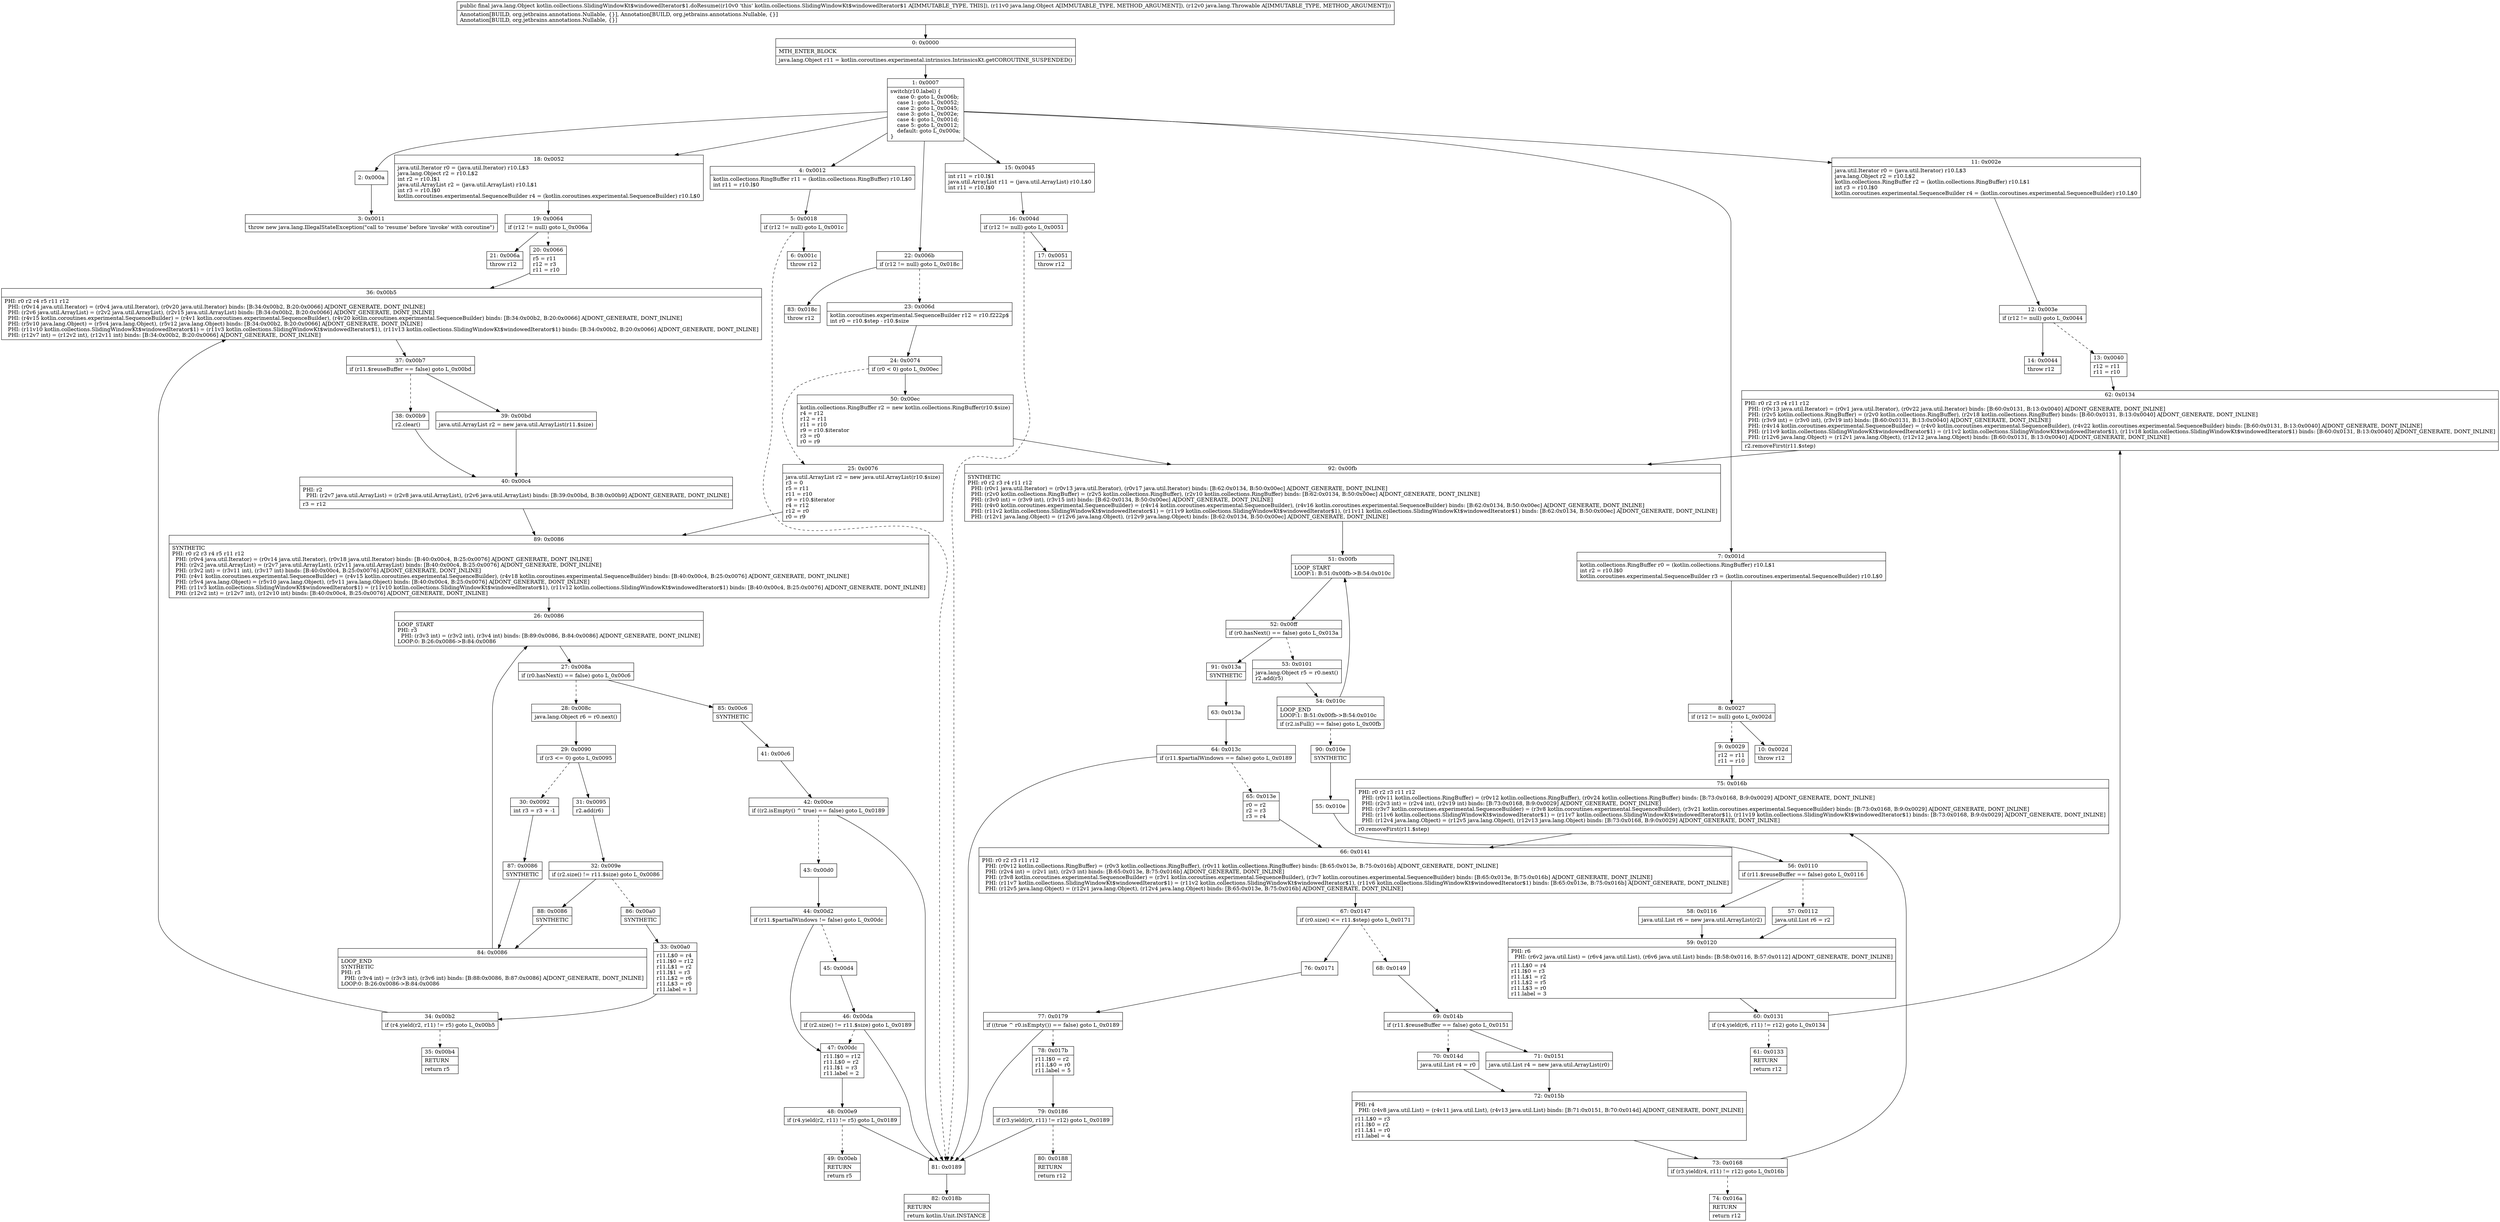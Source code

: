digraph "CFG forkotlin.collections.SlidingWindowKt$windowedIterator$1.doResume(Ljava\/lang\/Object;Ljava\/lang\/Throwable;)Ljava\/lang\/Object;" {
Node_0 [shape=record,label="{0\:\ 0x0000|MTH_ENTER_BLOCK\l|java.lang.Object r11 = kotlin.coroutines.experimental.intrinsics.IntrinsicsKt.getCOROUTINE_SUSPENDED()\l}"];
Node_1 [shape=record,label="{1\:\ 0x0007|switch(r10.label) \{\l    case 0: goto L_0x006b;\l    case 1: goto L_0x0052;\l    case 2: goto L_0x0045;\l    case 3: goto L_0x002e;\l    case 4: goto L_0x001d;\l    case 5: goto L_0x0012;\l    default: goto L_0x000a;\l\}\l}"];
Node_2 [shape=record,label="{2\:\ 0x000a}"];
Node_3 [shape=record,label="{3\:\ 0x0011|throw new java.lang.IllegalStateException(\"call to 'resume' before 'invoke' with coroutine\")\l}"];
Node_4 [shape=record,label="{4\:\ 0x0012|kotlin.collections.RingBuffer r11 = (kotlin.collections.RingBuffer) r10.L$0\lint r11 = r10.I$0\l}"];
Node_5 [shape=record,label="{5\:\ 0x0018|if (r12 != null) goto L_0x001c\l}"];
Node_6 [shape=record,label="{6\:\ 0x001c|throw r12\l}"];
Node_7 [shape=record,label="{7\:\ 0x001d|kotlin.collections.RingBuffer r0 = (kotlin.collections.RingBuffer) r10.L$1\lint r2 = r10.I$0\lkotlin.coroutines.experimental.SequenceBuilder r3 = (kotlin.coroutines.experimental.SequenceBuilder) r10.L$0\l}"];
Node_8 [shape=record,label="{8\:\ 0x0027|if (r12 != null) goto L_0x002d\l}"];
Node_9 [shape=record,label="{9\:\ 0x0029|r12 = r11\lr11 = r10\l}"];
Node_10 [shape=record,label="{10\:\ 0x002d|throw r12\l}"];
Node_11 [shape=record,label="{11\:\ 0x002e|java.util.Iterator r0 = (java.util.Iterator) r10.L$3\ljava.lang.Object r2 = r10.L$2\lkotlin.collections.RingBuffer r2 = (kotlin.collections.RingBuffer) r10.L$1\lint r3 = r10.I$0\lkotlin.coroutines.experimental.SequenceBuilder r4 = (kotlin.coroutines.experimental.SequenceBuilder) r10.L$0\l}"];
Node_12 [shape=record,label="{12\:\ 0x003e|if (r12 != null) goto L_0x0044\l}"];
Node_13 [shape=record,label="{13\:\ 0x0040|r12 = r11\lr11 = r10\l}"];
Node_14 [shape=record,label="{14\:\ 0x0044|throw r12\l}"];
Node_15 [shape=record,label="{15\:\ 0x0045|int r11 = r10.I$1\ljava.util.ArrayList r11 = (java.util.ArrayList) r10.L$0\lint r11 = r10.I$0\l}"];
Node_16 [shape=record,label="{16\:\ 0x004d|if (r12 != null) goto L_0x0051\l}"];
Node_17 [shape=record,label="{17\:\ 0x0051|throw r12\l}"];
Node_18 [shape=record,label="{18\:\ 0x0052|java.util.Iterator r0 = (java.util.Iterator) r10.L$3\ljava.lang.Object r2 = r10.L$2\lint r2 = r10.I$1\ljava.util.ArrayList r2 = (java.util.ArrayList) r10.L$1\lint r3 = r10.I$0\lkotlin.coroutines.experimental.SequenceBuilder r4 = (kotlin.coroutines.experimental.SequenceBuilder) r10.L$0\l}"];
Node_19 [shape=record,label="{19\:\ 0x0064|if (r12 != null) goto L_0x006a\l}"];
Node_20 [shape=record,label="{20\:\ 0x0066|r5 = r11\lr12 = r3\lr11 = r10\l}"];
Node_21 [shape=record,label="{21\:\ 0x006a|throw r12\l}"];
Node_22 [shape=record,label="{22\:\ 0x006b|if (r12 != null) goto L_0x018c\l}"];
Node_23 [shape=record,label="{23\:\ 0x006d|kotlin.coroutines.experimental.SequenceBuilder r12 = r10.f222p$\lint r0 = r10.$step \- r10.$size\l}"];
Node_24 [shape=record,label="{24\:\ 0x0074|if (r0 \< 0) goto L_0x00ec\l}"];
Node_25 [shape=record,label="{25\:\ 0x0076|java.util.ArrayList r2 = new java.util.ArrayList(r10.$size)\lr3 = 0\lr5 = r11\lr11 = r10\lr9 = r10.$iterator\lr4 = r12\lr12 = r0\lr0 = r9\l}"];
Node_26 [shape=record,label="{26\:\ 0x0086|LOOP_START\lPHI: r3 \l  PHI: (r3v3 int) = (r3v2 int), (r3v4 int) binds: [B:89:0x0086, B:84:0x0086] A[DONT_GENERATE, DONT_INLINE]\lLOOP:0: B:26:0x0086\-\>B:84:0x0086\l}"];
Node_27 [shape=record,label="{27\:\ 0x008a|if (r0.hasNext() == false) goto L_0x00c6\l}"];
Node_28 [shape=record,label="{28\:\ 0x008c|java.lang.Object r6 = r0.next()\l}"];
Node_29 [shape=record,label="{29\:\ 0x0090|if (r3 \<= 0) goto L_0x0095\l}"];
Node_30 [shape=record,label="{30\:\ 0x0092|int r3 = r3 + \-1\l}"];
Node_31 [shape=record,label="{31\:\ 0x0095|r2.add(r6)\l}"];
Node_32 [shape=record,label="{32\:\ 0x009e|if (r2.size() != r11.$size) goto L_0x0086\l}"];
Node_33 [shape=record,label="{33\:\ 0x00a0|r11.L$0 = r4\lr11.I$0 = r12\lr11.L$1 = r2\lr11.I$1 = r3\lr11.L$2 = r6\lr11.L$3 = r0\lr11.label = 1\l}"];
Node_34 [shape=record,label="{34\:\ 0x00b2|if (r4.yield(r2, r11) != r5) goto L_0x00b5\l}"];
Node_35 [shape=record,label="{35\:\ 0x00b4|RETURN\l|return r5\l}"];
Node_36 [shape=record,label="{36\:\ 0x00b5|PHI: r0 r2 r4 r5 r11 r12 \l  PHI: (r0v14 java.util.Iterator) = (r0v4 java.util.Iterator), (r0v20 java.util.Iterator) binds: [B:34:0x00b2, B:20:0x0066] A[DONT_GENERATE, DONT_INLINE]\l  PHI: (r2v6 java.util.ArrayList) = (r2v2 java.util.ArrayList), (r2v15 java.util.ArrayList) binds: [B:34:0x00b2, B:20:0x0066] A[DONT_GENERATE, DONT_INLINE]\l  PHI: (r4v15 kotlin.coroutines.experimental.SequenceBuilder) = (r4v1 kotlin.coroutines.experimental.SequenceBuilder), (r4v20 kotlin.coroutines.experimental.SequenceBuilder) binds: [B:34:0x00b2, B:20:0x0066] A[DONT_GENERATE, DONT_INLINE]\l  PHI: (r5v10 java.lang.Object) = (r5v4 java.lang.Object), (r5v12 java.lang.Object) binds: [B:34:0x00b2, B:20:0x0066] A[DONT_GENERATE, DONT_INLINE]\l  PHI: (r11v10 kotlin.collections.SlidingWindowKt$windowedIterator$1) = (r11v3 kotlin.collections.SlidingWindowKt$windowedIterator$1), (r11v13 kotlin.collections.SlidingWindowKt$windowedIterator$1) binds: [B:34:0x00b2, B:20:0x0066] A[DONT_GENERATE, DONT_INLINE]\l  PHI: (r12v7 int) = (r12v2 int), (r12v11 int) binds: [B:34:0x00b2, B:20:0x0066] A[DONT_GENERATE, DONT_INLINE]\l}"];
Node_37 [shape=record,label="{37\:\ 0x00b7|if (r11.$reuseBuffer == false) goto L_0x00bd\l}"];
Node_38 [shape=record,label="{38\:\ 0x00b9|r2.clear()\l}"];
Node_39 [shape=record,label="{39\:\ 0x00bd|java.util.ArrayList r2 = new java.util.ArrayList(r11.$size)\l}"];
Node_40 [shape=record,label="{40\:\ 0x00c4|PHI: r2 \l  PHI: (r2v7 java.util.ArrayList) = (r2v8 java.util.ArrayList), (r2v6 java.util.ArrayList) binds: [B:39:0x00bd, B:38:0x00b9] A[DONT_GENERATE, DONT_INLINE]\l|r3 = r12\l}"];
Node_41 [shape=record,label="{41\:\ 0x00c6}"];
Node_42 [shape=record,label="{42\:\ 0x00ce|if ((r2.isEmpty() ^ true) == false) goto L_0x0189\l}"];
Node_43 [shape=record,label="{43\:\ 0x00d0}"];
Node_44 [shape=record,label="{44\:\ 0x00d2|if (r11.$partialWindows != false) goto L_0x00dc\l}"];
Node_45 [shape=record,label="{45\:\ 0x00d4}"];
Node_46 [shape=record,label="{46\:\ 0x00da|if (r2.size() != r11.$size) goto L_0x0189\l}"];
Node_47 [shape=record,label="{47\:\ 0x00dc|r11.I$0 = r12\lr11.L$0 = r2\lr11.I$1 = r3\lr11.label = 2\l}"];
Node_48 [shape=record,label="{48\:\ 0x00e9|if (r4.yield(r2, r11) != r5) goto L_0x0189\l}"];
Node_49 [shape=record,label="{49\:\ 0x00eb|RETURN\l|return r5\l}"];
Node_50 [shape=record,label="{50\:\ 0x00ec|kotlin.collections.RingBuffer r2 = new kotlin.collections.RingBuffer(r10.$size)\lr4 = r12\lr12 = r11\lr11 = r10\lr9 = r10.$iterator\lr3 = r0\lr0 = r9\l}"];
Node_51 [shape=record,label="{51\:\ 0x00fb|LOOP_START\lLOOP:1: B:51:0x00fb\-\>B:54:0x010c\l}"];
Node_52 [shape=record,label="{52\:\ 0x00ff|if (r0.hasNext() == false) goto L_0x013a\l}"];
Node_53 [shape=record,label="{53\:\ 0x0101|java.lang.Object r5 = r0.next()\lr2.add(r5)\l}"];
Node_54 [shape=record,label="{54\:\ 0x010c|LOOP_END\lLOOP:1: B:51:0x00fb\-\>B:54:0x010c\l|if (r2.isFull() == false) goto L_0x00fb\l}"];
Node_55 [shape=record,label="{55\:\ 0x010e}"];
Node_56 [shape=record,label="{56\:\ 0x0110|if (r11.$reuseBuffer == false) goto L_0x0116\l}"];
Node_57 [shape=record,label="{57\:\ 0x0112|java.util.List r6 = r2\l}"];
Node_58 [shape=record,label="{58\:\ 0x0116|java.util.List r6 = new java.util.ArrayList(r2)\l}"];
Node_59 [shape=record,label="{59\:\ 0x0120|PHI: r6 \l  PHI: (r6v2 java.util.List) = (r6v4 java.util.List), (r6v6 java.util.List) binds: [B:58:0x0116, B:57:0x0112] A[DONT_GENERATE, DONT_INLINE]\l|r11.L$0 = r4\lr11.I$0 = r3\lr11.L$1 = r2\lr11.L$2 = r5\lr11.L$3 = r0\lr11.label = 3\l}"];
Node_60 [shape=record,label="{60\:\ 0x0131|if (r4.yield(r6, r11) != r12) goto L_0x0134\l}"];
Node_61 [shape=record,label="{61\:\ 0x0133|RETURN\l|return r12\l}"];
Node_62 [shape=record,label="{62\:\ 0x0134|PHI: r0 r2 r3 r4 r11 r12 \l  PHI: (r0v13 java.util.Iterator) = (r0v1 java.util.Iterator), (r0v22 java.util.Iterator) binds: [B:60:0x0131, B:13:0x0040] A[DONT_GENERATE, DONT_INLINE]\l  PHI: (r2v5 kotlin.collections.RingBuffer) = (r2v0 kotlin.collections.RingBuffer), (r2v18 kotlin.collections.RingBuffer) binds: [B:60:0x0131, B:13:0x0040] A[DONT_GENERATE, DONT_INLINE]\l  PHI: (r3v9 int) = (r3v0 int), (r3v19 int) binds: [B:60:0x0131, B:13:0x0040] A[DONT_GENERATE, DONT_INLINE]\l  PHI: (r4v14 kotlin.coroutines.experimental.SequenceBuilder) = (r4v0 kotlin.coroutines.experimental.SequenceBuilder), (r4v22 kotlin.coroutines.experimental.SequenceBuilder) binds: [B:60:0x0131, B:13:0x0040] A[DONT_GENERATE, DONT_INLINE]\l  PHI: (r11v9 kotlin.collections.SlidingWindowKt$windowedIterator$1) = (r11v2 kotlin.collections.SlidingWindowKt$windowedIterator$1), (r11v18 kotlin.collections.SlidingWindowKt$windowedIterator$1) binds: [B:60:0x0131, B:13:0x0040] A[DONT_GENERATE, DONT_INLINE]\l  PHI: (r12v6 java.lang.Object) = (r12v1 java.lang.Object), (r12v12 java.lang.Object) binds: [B:60:0x0131, B:13:0x0040] A[DONT_GENERATE, DONT_INLINE]\l|r2.removeFirst(r11.$step)\l}"];
Node_63 [shape=record,label="{63\:\ 0x013a}"];
Node_64 [shape=record,label="{64\:\ 0x013c|if (r11.$partialWindows == false) goto L_0x0189\l}"];
Node_65 [shape=record,label="{65\:\ 0x013e|r0 = r2\lr2 = r3\lr3 = r4\l}"];
Node_66 [shape=record,label="{66\:\ 0x0141|PHI: r0 r2 r3 r11 r12 \l  PHI: (r0v12 kotlin.collections.RingBuffer) = (r0v3 kotlin.collections.RingBuffer), (r0v11 kotlin.collections.RingBuffer) binds: [B:65:0x013e, B:75:0x016b] A[DONT_GENERATE, DONT_INLINE]\l  PHI: (r2v4 int) = (r2v1 int), (r2v3 int) binds: [B:65:0x013e, B:75:0x016b] A[DONT_GENERATE, DONT_INLINE]\l  PHI: (r3v8 kotlin.coroutines.experimental.SequenceBuilder) = (r3v1 kotlin.coroutines.experimental.SequenceBuilder), (r3v7 kotlin.coroutines.experimental.SequenceBuilder) binds: [B:65:0x013e, B:75:0x016b] A[DONT_GENERATE, DONT_INLINE]\l  PHI: (r11v7 kotlin.collections.SlidingWindowKt$windowedIterator$1) = (r11v2 kotlin.collections.SlidingWindowKt$windowedIterator$1), (r11v6 kotlin.collections.SlidingWindowKt$windowedIterator$1) binds: [B:65:0x013e, B:75:0x016b] A[DONT_GENERATE, DONT_INLINE]\l  PHI: (r12v5 java.lang.Object) = (r12v1 java.lang.Object), (r12v4 java.lang.Object) binds: [B:65:0x013e, B:75:0x016b] A[DONT_GENERATE, DONT_INLINE]\l}"];
Node_67 [shape=record,label="{67\:\ 0x0147|if (r0.size() \<= r11.$step) goto L_0x0171\l}"];
Node_68 [shape=record,label="{68\:\ 0x0149}"];
Node_69 [shape=record,label="{69\:\ 0x014b|if (r11.$reuseBuffer == false) goto L_0x0151\l}"];
Node_70 [shape=record,label="{70\:\ 0x014d|java.util.List r4 = r0\l}"];
Node_71 [shape=record,label="{71\:\ 0x0151|java.util.List r4 = new java.util.ArrayList(r0)\l}"];
Node_72 [shape=record,label="{72\:\ 0x015b|PHI: r4 \l  PHI: (r4v8 java.util.List) = (r4v11 java.util.List), (r4v13 java.util.List) binds: [B:71:0x0151, B:70:0x014d] A[DONT_GENERATE, DONT_INLINE]\l|r11.L$0 = r3\lr11.I$0 = r2\lr11.L$1 = r0\lr11.label = 4\l}"];
Node_73 [shape=record,label="{73\:\ 0x0168|if (r3.yield(r4, r11) != r12) goto L_0x016b\l}"];
Node_74 [shape=record,label="{74\:\ 0x016a|RETURN\l|return r12\l}"];
Node_75 [shape=record,label="{75\:\ 0x016b|PHI: r0 r2 r3 r11 r12 \l  PHI: (r0v11 kotlin.collections.RingBuffer) = (r0v12 kotlin.collections.RingBuffer), (r0v24 kotlin.collections.RingBuffer) binds: [B:73:0x0168, B:9:0x0029] A[DONT_GENERATE, DONT_INLINE]\l  PHI: (r2v3 int) = (r2v4 int), (r2v19 int) binds: [B:73:0x0168, B:9:0x0029] A[DONT_GENERATE, DONT_INLINE]\l  PHI: (r3v7 kotlin.coroutines.experimental.SequenceBuilder) = (r3v8 kotlin.coroutines.experimental.SequenceBuilder), (r3v21 kotlin.coroutines.experimental.SequenceBuilder) binds: [B:73:0x0168, B:9:0x0029] A[DONT_GENERATE, DONT_INLINE]\l  PHI: (r11v6 kotlin.collections.SlidingWindowKt$windowedIterator$1) = (r11v7 kotlin.collections.SlidingWindowKt$windowedIterator$1), (r11v19 kotlin.collections.SlidingWindowKt$windowedIterator$1) binds: [B:73:0x0168, B:9:0x0029] A[DONT_GENERATE, DONT_INLINE]\l  PHI: (r12v4 java.lang.Object) = (r12v5 java.lang.Object), (r12v13 java.lang.Object) binds: [B:73:0x0168, B:9:0x0029] A[DONT_GENERATE, DONT_INLINE]\l|r0.removeFirst(r11.$step)\l}"];
Node_76 [shape=record,label="{76\:\ 0x0171}"];
Node_77 [shape=record,label="{77\:\ 0x0179|if ((true ^ r0.isEmpty()) == false) goto L_0x0189\l}"];
Node_78 [shape=record,label="{78\:\ 0x017b|r11.I$0 = r2\lr11.L$0 = r0\lr11.label = 5\l}"];
Node_79 [shape=record,label="{79\:\ 0x0186|if (r3.yield(r0, r11) != r12) goto L_0x0189\l}"];
Node_80 [shape=record,label="{80\:\ 0x0188|RETURN\l|return r12\l}"];
Node_81 [shape=record,label="{81\:\ 0x0189}"];
Node_82 [shape=record,label="{82\:\ 0x018b|RETURN\l|return kotlin.Unit.INSTANCE\l}"];
Node_83 [shape=record,label="{83\:\ 0x018c|throw r12\l}"];
Node_84 [shape=record,label="{84\:\ 0x0086|LOOP_END\lSYNTHETIC\lPHI: r3 \l  PHI: (r3v4 int) = (r3v3 int), (r3v6 int) binds: [B:88:0x0086, B:87:0x0086] A[DONT_GENERATE, DONT_INLINE]\lLOOP:0: B:26:0x0086\-\>B:84:0x0086\l}"];
Node_85 [shape=record,label="{85\:\ 0x00c6|SYNTHETIC\l}"];
Node_86 [shape=record,label="{86\:\ 0x00a0|SYNTHETIC\l}"];
Node_87 [shape=record,label="{87\:\ 0x0086|SYNTHETIC\l}"];
Node_88 [shape=record,label="{88\:\ 0x0086|SYNTHETIC\l}"];
Node_89 [shape=record,label="{89\:\ 0x0086|SYNTHETIC\lPHI: r0 r2 r3 r4 r5 r11 r12 \l  PHI: (r0v4 java.util.Iterator) = (r0v14 java.util.Iterator), (r0v18 java.util.Iterator) binds: [B:40:0x00c4, B:25:0x0076] A[DONT_GENERATE, DONT_INLINE]\l  PHI: (r2v2 java.util.ArrayList) = (r2v7 java.util.ArrayList), (r2v11 java.util.ArrayList) binds: [B:40:0x00c4, B:25:0x0076] A[DONT_GENERATE, DONT_INLINE]\l  PHI: (r3v2 int) = (r3v11 int), (r3v17 int) binds: [B:40:0x00c4, B:25:0x0076] A[DONT_GENERATE, DONT_INLINE]\l  PHI: (r4v1 kotlin.coroutines.experimental.SequenceBuilder) = (r4v15 kotlin.coroutines.experimental.SequenceBuilder), (r4v18 kotlin.coroutines.experimental.SequenceBuilder) binds: [B:40:0x00c4, B:25:0x0076] A[DONT_GENERATE, DONT_INLINE]\l  PHI: (r5v4 java.lang.Object) = (r5v10 java.lang.Object), (r5v11 java.lang.Object) binds: [B:40:0x00c4, B:25:0x0076] A[DONT_GENERATE, DONT_INLINE]\l  PHI: (r11v3 kotlin.collections.SlidingWindowKt$windowedIterator$1) = (r11v10 kotlin.collections.SlidingWindowKt$windowedIterator$1), (r11v12 kotlin.collections.SlidingWindowKt$windowedIterator$1) binds: [B:40:0x00c4, B:25:0x0076] A[DONT_GENERATE, DONT_INLINE]\l  PHI: (r12v2 int) = (r12v7 int), (r12v10 int) binds: [B:40:0x00c4, B:25:0x0076] A[DONT_GENERATE, DONT_INLINE]\l}"];
Node_90 [shape=record,label="{90\:\ 0x010e|SYNTHETIC\l}"];
Node_91 [shape=record,label="{91\:\ 0x013a|SYNTHETIC\l}"];
Node_92 [shape=record,label="{92\:\ 0x00fb|SYNTHETIC\lPHI: r0 r2 r3 r4 r11 r12 \l  PHI: (r0v1 java.util.Iterator) = (r0v13 java.util.Iterator), (r0v17 java.util.Iterator) binds: [B:62:0x0134, B:50:0x00ec] A[DONT_GENERATE, DONT_INLINE]\l  PHI: (r2v0 kotlin.collections.RingBuffer) = (r2v5 kotlin.collections.RingBuffer), (r2v10 kotlin.collections.RingBuffer) binds: [B:62:0x0134, B:50:0x00ec] A[DONT_GENERATE, DONT_INLINE]\l  PHI: (r3v0 int) = (r3v9 int), (r3v15 int) binds: [B:62:0x0134, B:50:0x00ec] A[DONT_GENERATE, DONT_INLINE]\l  PHI: (r4v0 kotlin.coroutines.experimental.SequenceBuilder) = (r4v14 kotlin.coroutines.experimental.SequenceBuilder), (r4v16 kotlin.coroutines.experimental.SequenceBuilder) binds: [B:62:0x0134, B:50:0x00ec] A[DONT_GENERATE, DONT_INLINE]\l  PHI: (r11v2 kotlin.collections.SlidingWindowKt$windowedIterator$1) = (r11v9 kotlin.collections.SlidingWindowKt$windowedIterator$1), (r11v11 kotlin.collections.SlidingWindowKt$windowedIterator$1) binds: [B:62:0x0134, B:50:0x00ec] A[DONT_GENERATE, DONT_INLINE]\l  PHI: (r12v1 java.lang.Object) = (r12v6 java.lang.Object), (r12v9 java.lang.Object) binds: [B:62:0x0134, B:50:0x00ec] A[DONT_GENERATE, DONT_INLINE]\l}"];
MethodNode[shape=record,label="{public final java.lang.Object kotlin.collections.SlidingWindowKt$windowedIterator$1.doResume((r10v0 'this' kotlin.collections.SlidingWindowKt$windowedIterator$1 A[IMMUTABLE_TYPE, THIS]), (r11v0 java.lang.Object A[IMMUTABLE_TYPE, METHOD_ARGUMENT]), (r12v0 java.lang.Throwable A[IMMUTABLE_TYPE, METHOD_ARGUMENT]))  | Annotation[BUILD, org.jetbrains.annotations.Nullable, \{\}], Annotation[BUILD, org.jetbrains.annotations.Nullable, \{\}]\lAnnotation[BUILD, org.jetbrains.annotations.Nullable, \{\}]\l}"];
MethodNode -> Node_0;
Node_0 -> Node_1;
Node_1 -> Node_2;
Node_1 -> Node_4;
Node_1 -> Node_7;
Node_1 -> Node_11;
Node_1 -> Node_15;
Node_1 -> Node_18;
Node_1 -> Node_22;
Node_2 -> Node_3;
Node_4 -> Node_5;
Node_5 -> Node_6;
Node_5 -> Node_81[style=dashed];
Node_7 -> Node_8;
Node_8 -> Node_9[style=dashed];
Node_8 -> Node_10;
Node_9 -> Node_75;
Node_11 -> Node_12;
Node_12 -> Node_13[style=dashed];
Node_12 -> Node_14;
Node_13 -> Node_62;
Node_15 -> Node_16;
Node_16 -> Node_17;
Node_16 -> Node_81[style=dashed];
Node_18 -> Node_19;
Node_19 -> Node_20[style=dashed];
Node_19 -> Node_21;
Node_20 -> Node_36;
Node_22 -> Node_23[style=dashed];
Node_22 -> Node_83;
Node_23 -> Node_24;
Node_24 -> Node_25[style=dashed];
Node_24 -> Node_50;
Node_25 -> Node_89;
Node_26 -> Node_27;
Node_27 -> Node_28[style=dashed];
Node_27 -> Node_85;
Node_28 -> Node_29;
Node_29 -> Node_30[style=dashed];
Node_29 -> Node_31;
Node_30 -> Node_87;
Node_31 -> Node_32;
Node_32 -> Node_86[style=dashed];
Node_32 -> Node_88;
Node_33 -> Node_34;
Node_34 -> Node_35[style=dashed];
Node_34 -> Node_36;
Node_36 -> Node_37;
Node_37 -> Node_38[style=dashed];
Node_37 -> Node_39;
Node_38 -> Node_40;
Node_39 -> Node_40;
Node_40 -> Node_89;
Node_41 -> Node_42;
Node_42 -> Node_43[style=dashed];
Node_42 -> Node_81;
Node_43 -> Node_44;
Node_44 -> Node_45[style=dashed];
Node_44 -> Node_47;
Node_45 -> Node_46;
Node_46 -> Node_47[style=dashed];
Node_46 -> Node_81;
Node_47 -> Node_48;
Node_48 -> Node_49[style=dashed];
Node_48 -> Node_81;
Node_50 -> Node_92;
Node_51 -> Node_52;
Node_52 -> Node_53[style=dashed];
Node_52 -> Node_91;
Node_53 -> Node_54;
Node_54 -> Node_51;
Node_54 -> Node_90[style=dashed];
Node_55 -> Node_56;
Node_56 -> Node_57[style=dashed];
Node_56 -> Node_58;
Node_57 -> Node_59;
Node_58 -> Node_59;
Node_59 -> Node_60;
Node_60 -> Node_61[style=dashed];
Node_60 -> Node_62;
Node_62 -> Node_92;
Node_63 -> Node_64;
Node_64 -> Node_65[style=dashed];
Node_64 -> Node_81;
Node_65 -> Node_66;
Node_66 -> Node_67;
Node_67 -> Node_68[style=dashed];
Node_67 -> Node_76;
Node_68 -> Node_69;
Node_69 -> Node_70[style=dashed];
Node_69 -> Node_71;
Node_70 -> Node_72;
Node_71 -> Node_72;
Node_72 -> Node_73;
Node_73 -> Node_74[style=dashed];
Node_73 -> Node_75;
Node_75 -> Node_66;
Node_76 -> Node_77;
Node_77 -> Node_78[style=dashed];
Node_77 -> Node_81;
Node_78 -> Node_79;
Node_79 -> Node_80[style=dashed];
Node_79 -> Node_81;
Node_81 -> Node_82;
Node_84 -> Node_26;
Node_85 -> Node_41;
Node_86 -> Node_33;
Node_87 -> Node_84;
Node_88 -> Node_84;
Node_89 -> Node_26;
Node_90 -> Node_55;
Node_91 -> Node_63;
Node_92 -> Node_51;
}

